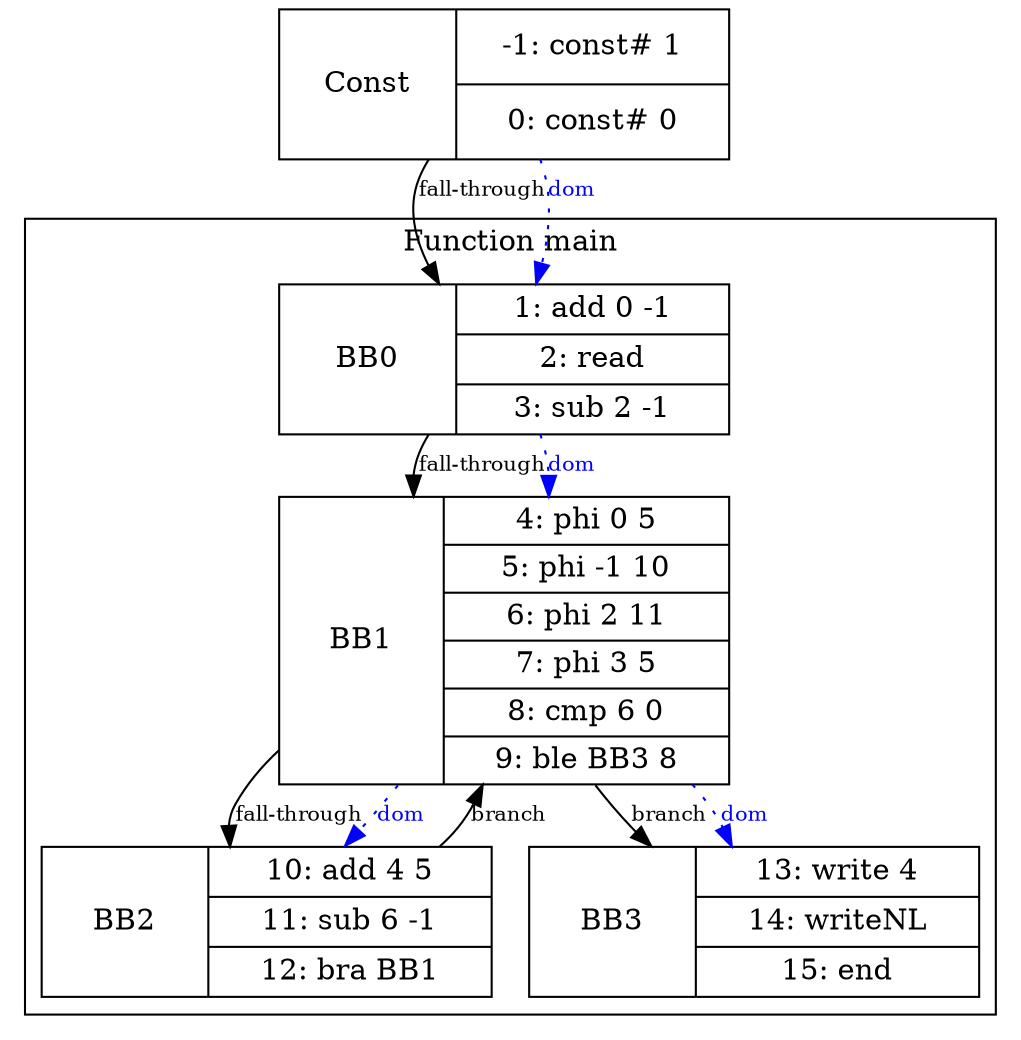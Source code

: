 digraph ir {
subgraph cluster_main {
	node [shape=record];
	label="Function main";
	rankdir=TB;
	ranksep=1.0;
	nodesep=0.5;

	BB0_main [width=3.0, height=1.0, label="BB0 | {1: add 0 -1 | 2: read | 3: sub 2 -1}"];
	BB0_main -> BB1_main [label="fall-through", fontsize=10];
	BB1_main [width=3.0, height=1.0, label="BB1 | {4: phi 0 5 | 5: phi -1 10 | 6: phi 2 11 | 7: phi 3 5 | 8: cmp 6 0 | 9: ble BB3 8}"];
	BB1_main -> BB2_main [label="fall-through", fontsize=10];
	BB1_main -> BB3_main [label="branch", fontsize=10];
	BB0_main -> BB1_main [style=dotted, color=blue, fontsize=10, label="dom", fontcolor=blue];
	BB2_main [width=3.0, height=1.0, label="BB2 | {10: add 4 5 | 11: sub 6 -1 | 12: bra BB1}"];
	BB2_main -> BB1_main [label="branch", fontsize=10];
	BB1_main -> BB2_main [style=dotted, color=blue, fontsize=10, label="dom", fontcolor=blue];
	BB3_main [width=3.0, height=1.0, label="BB3 | {13: write 4 | 14: writeNL | 15: end}"];
	BB1_main -> BB3_main [style=dotted, color=blue, fontsize=10, label="dom", fontcolor=blue];
}
subgraph const_block {
	const_block [shape=record, width=3.0, height=1.0, label="Const | {-1: const# 1 | 0: const# 0}"];
	const_block -> BB0_main [label="fall-through", fontsize=10];
	const_block -> BB0_main [label="dom", color=blue, style=dotted, fontsize=10, fontcolor=blue];
}
}
